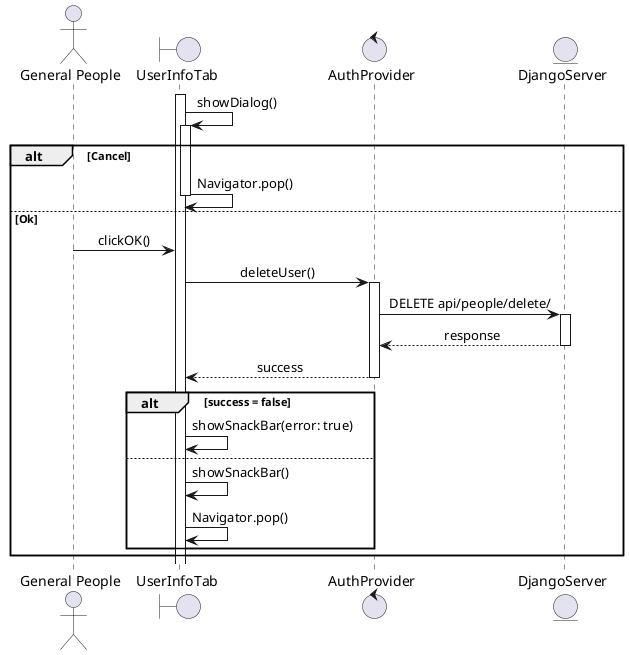 @startuml uc1-sequence
skinparam sequenceMessageAlign center
actor       "General People"       as actor
boundary    UserInfoTab    as ui
control     AuthProvider  as provider
entity      DjangoServer      as server

activate ui
ui -> ui: showDialog()
activate ui
alt Cancel
    ui -> ui: Navigator.pop()
    deactivate ui

else Ok
    actor -> ui: clickOK()
    ui -> provider: deleteUser()
    activate provider
    provider -> server: DELETE api/people/delete/
    activate server
    return response
    return success
    alt success = false
        ui -> ui: showSnackBar(error: true)
    else
        ui -> ui: showSnackBar()
        ui -> ui: Navigator.pop()
    end
end
@enduml